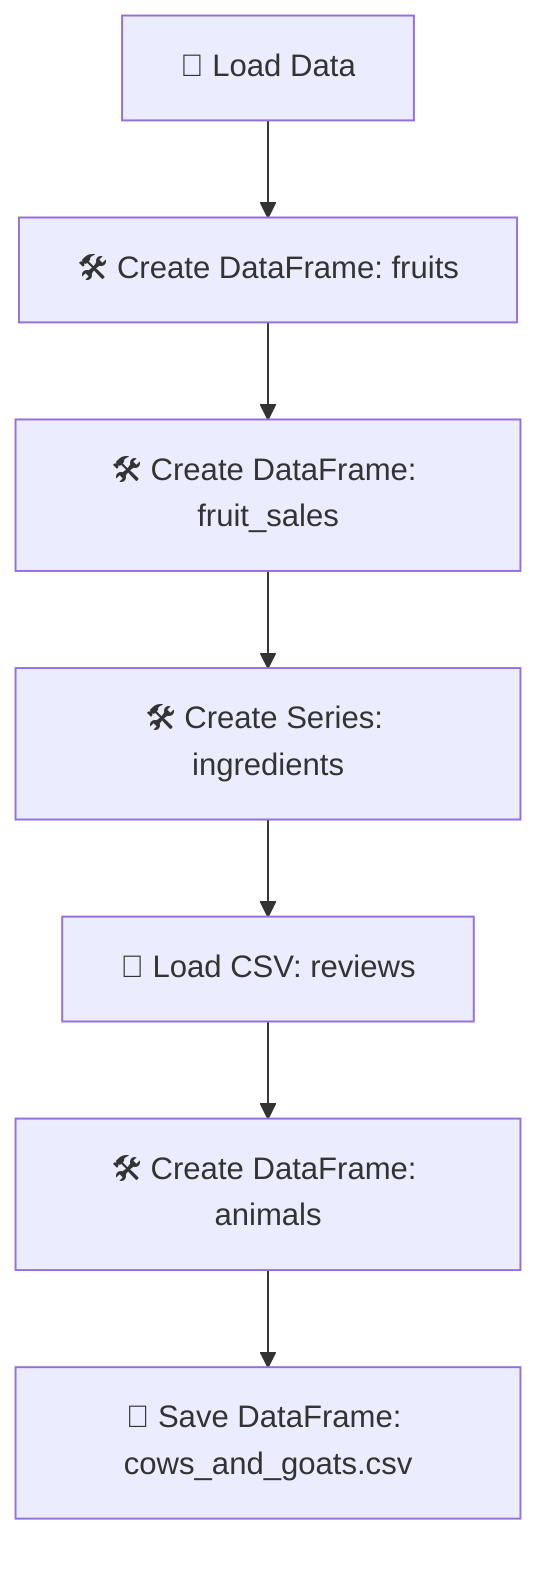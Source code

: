 flowchart TD;
    A["📁 Load Data"] --> B["🛠️ Create DataFrame: fruits"];
    B --> C["🛠️ Create DataFrame: fruit_sales"];
    C --> D["🛠️ Create Series: ingredients"];
    D --> E["📁 Load CSV: reviews"];
    E --> F["🛠️ Create DataFrame: animals"];
    F --> G["💾 Save DataFrame: cows_and_goats.csv"];
